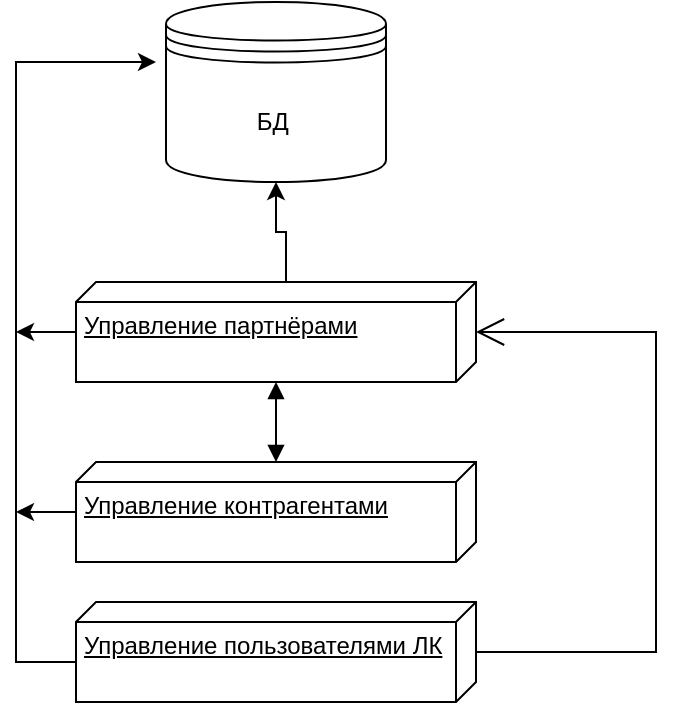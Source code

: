 <mxfile version="20.8.3" type="github">
  <diagram name="Page-1" id="e7e014a7-5840-1c2e-5031-d8a46d1fe8dd">
    <mxGraphModel dx="555" dy="291" grid="1" gridSize="10" guides="1" tooltips="1" connect="1" arrows="1" fold="1" page="1" pageScale="1" pageWidth="1169" pageHeight="826" background="none" math="0" shadow="0">
      <root>
        <mxCell id="0" />
        <mxCell id="1" parent="0" />
        <mxCell id="oIJhgTE5x4Cg85z2LbNb-57" style="edgeStyle=orthogonalEdgeStyle;rounded=0;orthogonalLoop=1;jettySize=auto;html=1;exitX=0;exitY=0;exitDx=0;exitDy=95;exitPerimeter=0;" edge="1" parent="1" source="oIJhgTE5x4Cg85z2LbNb-41" target="oIJhgTE5x4Cg85z2LbNb-45">
          <mxGeometry relative="1" as="geometry" />
        </mxCell>
        <mxCell id="oIJhgTE5x4Cg85z2LbNb-64" style="edgeStyle=orthogonalEdgeStyle;rounded=0;orthogonalLoop=1;jettySize=auto;html=1;" edge="1" parent="1" source="oIJhgTE5x4Cg85z2LbNb-41">
          <mxGeometry relative="1" as="geometry">
            <mxPoint x="10" y="555" as="targetPoint" />
          </mxGeometry>
        </mxCell>
        <mxCell id="oIJhgTE5x4Cg85z2LbNb-41" value="Управление партнёрами" style="verticalAlign=top;align=left;spacingTop=8;spacingLeft=2;spacingRight=12;shape=cube;size=10;direction=south;fontStyle=4;html=1;" vertex="1" parent="1">
          <mxGeometry x="40" y="530" width="200" height="50" as="geometry" />
        </mxCell>
        <mxCell id="oIJhgTE5x4Cg85z2LbNb-59" style="edgeStyle=orthogonalEdgeStyle;rounded=0;orthogonalLoop=1;jettySize=auto;html=1;exitX=0;exitY=0;exitDx=30;exitDy=200;exitPerimeter=0;" edge="1" parent="1" source="oIJhgTE5x4Cg85z2LbNb-43">
          <mxGeometry relative="1" as="geometry">
            <mxPoint x="80" y="420" as="targetPoint" />
            <Array as="points">
              <mxPoint x="10" y="720" />
              <mxPoint x="10" y="420" />
            </Array>
          </mxGeometry>
        </mxCell>
        <mxCell id="oIJhgTE5x4Cg85z2LbNb-63" style="edgeStyle=orthogonalEdgeStyle;rounded=0;orthogonalLoop=1;jettySize=auto;html=1;" edge="1" parent="1" source="oIJhgTE5x4Cg85z2LbNb-42">
          <mxGeometry relative="1" as="geometry">
            <mxPoint x="10" y="645" as="targetPoint" />
          </mxGeometry>
        </mxCell>
        <mxCell id="oIJhgTE5x4Cg85z2LbNb-42" value="Управление контрагентами" style="verticalAlign=top;align=left;spacingTop=8;spacingLeft=2;spacingRight=12;shape=cube;size=10;direction=south;fontStyle=4;html=1;" vertex="1" parent="1">
          <mxGeometry x="40" y="620" width="200" height="50" as="geometry" />
        </mxCell>
        <mxCell id="oIJhgTE5x4Cg85z2LbNb-43" value="Управление пользователями ЛК&lt;br&gt;" style="verticalAlign=top;align=left;spacingTop=8;spacingLeft=2;spacingRight=12;shape=cube;size=10;direction=south;fontStyle=4;html=1;" vertex="1" parent="1">
          <mxGeometry x="40" y="690" width="200" height="50" as="geometry" />
        </mxCell>
        <mxCell id="oIJhgTE5x4Cg85z2LbNb-45" value="БД&amp;nbsp;" style="shape=datastore;whiteSpace=wrap;html=1;" vertex="1" parent="1">
          <mxGeometry x="85" y="390" width="110" height="90" as="geometry" />
        </mxCell>
        <mxCell id="oIJhgTE5x4Cg85z2LbNb-52" value="" style="endArrow=block;startArrow=block;endFill=1;startFill=1;html=1;rounded=0;" edge="1" parent="1" source="oIJhgTE5x4Cg85z2LbNb-41" target="oIJhgTE5x4Cg85z2LbNb-42">
          <mxGeometry width="160" relative="1" as="geometry">
            <mxPoint x="350" y="660" as="sourcePoint" />
            <mxPoint x="510" y="660" as="targetPoint" />
          </mxGeometry>
        </mxCell>
        <mxCell id="oIJhgTE5x4Cg85z2LbNb-61" value="" style="endArrow=open;endFill=1;endSize=12;html=1;rounded=0;edgeStyle=orthogonalEdgeStyle;" edge="1" parent="1" source="oIJhgTE5x4Cg85z2LbNb-43" target="oIJhgTE5x4Cg85z2LbNb-41">
          <mxGeometry width="160" relative="1" as="geometry">
            <mxPoint x="380" y="590" as="sourcePoint" />
            <mxPoint x="540" y="590" as="targetPoint" />
            <Array as="points">
              <mxPoint x="330" y="715" />
              <mxPoint x="330" y="555" />
            </Array>
          </mxGeometry>
        </mxCell>
      </root>
    </mxGraphModel>
  </diagram>
</mxfile>
